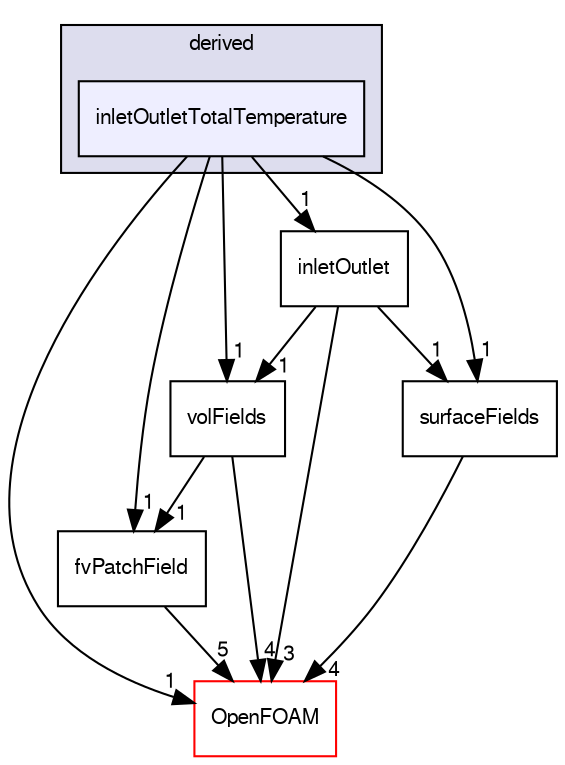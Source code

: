 digraph "src/finiteVolume/fields/fvPatchFields/derived/inletOutletTotalTemperature" {
  bgcolor=transparent;
  compound=true
  node [ fontsize="10", fontname="FreeSans"];
  edge [ labelfontsize="10", labelfontname="FreeSans"];
  subgraph clusterdir_ece9aa6b5af9a7776a75b0c1993b0910 {
    graph [ bgcolor="#ddddee", pencolor="black", label="derived" fontname="FreeSans", fontsize="10", URL="dir_ece9aa6b5af9a7776a75b0c1993b0910.html"]
  dir_ddbba2ba3d251c98315cb171de58e243 [shape=box, label="inletOutletTotalTemperature", style="filled", fillcolor="#eeeeff", pencolor="black", URL="dir_ddbba2ba3d251c98315cb171de58e243.html"];
  }
  dir_6b9423849569a7ee618201e7cfce9eaa [shape=box label="fvPatchField" URL="dir_6b9423849569a7ee618201e7cfce9eaa.html"];
  dir_bd8bf7fa65467c460a50eacc456ce356 [shape=box label="volFields" URL="dir_bd8bf7fa65467c460a50eacc456ce356.html"];
  dir_c5473ff19b20e6ec4dfe5c310b3778a8 [shape=box label="OpenFOAM" color="red" URL="dir_c5473ff19b20e6ec4dfe5c310b3778a8.html"];
  dir_606ba9250f9107f82f779cbd3e87c3a5 [shape=box label="surfaceFields" URL="dir_606ba9250f9107f82f779cbd3e87c3a5.html"];
  dir_0219e76add9eada5b9d59d877cfd0b1e [shape=box label="inletOutlet" URL="dir_0219e76add9eada5b9d59d877cfd0b1e.html"];
  dir_ddbba2ba3d251c98315cb171de58e243->dir_6b9423849569a7ee618201e7cfce9eaa [headlabel="1", labeldistance=1.5 headhref="dir_000833_000882.html"];
  dir_ddbba2ba3d251c98315cb171de58e243->dir_bd8bf7fa65467c460a50eacc456ce356 [headlabel="1", labeldistance=1.5 headhref="dir_000833_000903.html"];
  dir_ddbba2ba3d251c98315cb171de58e243->dir_c5473ff19b20e6ec4dfe5c310b3778a8 [headlabel="1", labeldistance=1.5 headhref="dir_000833_001732.html"];
  dir_ddbba2ba3d251c98315cb171de58e243->dir_606ba9250f9107f82f779cbd3e87c3a5 [headlabel="1", labeldistance=1.5 headhref="dir_000833_000902.html"];
  dir_ddbba2ba3d251c98315cb171de58e243->dir_0219e76add9eada5b9d59d877cfd0b1e [headlabel="1", labeldistance=1.5 headhref="dir_000833_000832.html"];
  dir_6b9423849569a7ee618201e7cfce9eaa->dir_c5473ff19b20e6ec4dfe5c310b3778a8 [headlabel="5", labeldistance=1.5 headhref="dir_000882_001732.html"];
  dir_bd8bf7fa65467c460a50eacc456ce356->dir_6b9423849569a7ee618201e7cfce9eaa [headlabel="1", labeldistance=1.5 headhref="dir_000903_000882.html"];
  dir_bd8bf7fa65467c460a50eacc456ce356->dir_c5473ff19b20e6ec4dfe5c310b3778a8 [headlabel="4", labeldistance=1.5 headhref="dir_000903_001732.html"];
  dir_606ba9250f9107f82f779cbd3e87c3a5->dir_c5473ff19b20e6ec4dfe5c310b3778a8 [headlabel="4", labeldistance=1.5 headhref="dir_000902_001732.html"];
  dir_0219e76add9eada5b9d59d877cfd0b1e->dir_bd8bf7fa65467c460a50eacc456ce356 [headlabel="1", labeldistance=1.5 headhref="dir_000832_000903.html"];
  dir_0219e76add9eada5b9d59d877cfd0b1e->dir_c5473ff19b20e6ec4dfe5c310b3778a8 [headlabel="3", labeldistance=1.5 headhref="dir_000832_001732.html"];
  dir_0219e76add9eada5b9d59d877cfd0b1e->dir_606ba9250f9107f82f779cbd3e87c3a5 [headlabel="1", labeldistance=1.5 headhref="dir_000832_000902.html"];
}
